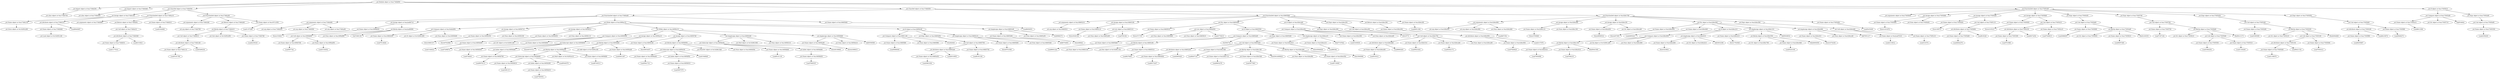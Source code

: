 strict digraph  {
<_ast.alias object at 0xa17484750>;
<_ast.Import object at 0xa17484250>;
<_ast.alias object at 0xa17484d50>;
<_ast.Import object at 0xa174840d0>;
<_ast.Store object at 0x10295c290>;
<_ast.Name object at 0xa17484150>;
<_ast.Load object at 0x10295c1d0>;
<_ast.Name object at 0xa174849d0>;
<_ast.Attribute object at 0xa17484310>;
Load8940987;
<_ast.Assign object at 0xa17484190>;
<_ast.arguments object at 0xa17484990>;
<_ast.Name object at 0xa17484f10>;
Load1177914;
<_ast.Attribute object at 0xa174845d0>;
Load6153821;
<_ast.Call object at 0xa17484e10>;
<_ast.Return object at 0xa17484f50>;
<_ast.Name object at 0xa17484910>;
Load2344666;
<_ast.FunctionDef object at 0xa17484a10>;
<_ast.arg object at 0xa17484790>;
<_ast.arguments object at 0xa174843d0>;
<_ast.Name object at 0xa17484110>;
Load5191799;
<_ast.Attribute object at 0xa174841d0>;
Load3269236;
<_ast.Call object at 0xa17484810>;
<_ast.Sub object at 0x10295cd50>;
<_ast.Name object at 0xa174847d0>;
Load2239325;
<_ast.BinOp object at 0xa17484410>;
<_ast.Return object at 0xa174842d0>;
<_ast.Name object at 0xa167c1050>;
Load1157289;
<_ast.FunctionDef object at 0xa17484c90>;
<_ast.ClassDef object at 0xa17484550>;
<_ast.arg object at 0xa17484450>;
<_ast.arg object at 0xa17484590>;
<_ast.arg object at 0xa17484ad0>;
<_ast.arguments object at 0xa17484490>;
<_ast.Name object at 0xa1899b650>;
Store153643;
<_ast.Name object at 0xa189947d0>;
Load597744;
<_ast.Name object at 0xa1899ad50>;
Load3154552;
<_ast.Call object at 0xa18994b90>;
<_ast.Num object at 0xa1899af90>;
<_ast.BinOp object at 0xa2aa86990>;
Sub7490138;
<_ast.Assign object at 0xa2ae86710>;
<_ast.Name object at 0xa189b5e50>;
Load7514826;
<_ast.Gt object at 0x102961d90>;
<_ast.Num object at 0xa168560d0>;
<_ast.Compare object at 0xa16ab2d50>;
<_ast.Name object at 0xa16856350>;
Store3660107;
<_ast.Num object at 0xa16856190>;
<_ast.Assign object at 0xa16856710>;
<_ast.Name object at 0xa16856650>;
Store9762886;
<_ast.Num object at 0xa16856110>;
<_ast.Assign object at 0xa16856f10>;
<_ast.Name object at 0xa16856490>;
Load1344023;
<_ast.LtE object at 0x102961cd0>;
<_ast.Name object at 0xa16856890>;
Load7298874;
<_ast.Compare object at 0xa16856590>;
<_ast.Name object at 0xa16856050>;
Load728263;
<_ast.Name object at 0xa16856790>;
Load9878113;
<_ast.Index object at 0xa168564d0>;
<_ast.Subscript object at 0xa16856850>;
Store9374731;
<_ast.Name object at 0xa16856610>;
Load189115;
<_ast.Name object at 0xa16856d10>;
Load7565551;
<_ast.Index object at 0xa16856290>;
<_ast.Subscript object at 0xa168566d0>;
Load9540079;
<_ast.Mult object at 0x10295ce10>;
<_ast.Name object at 0xa16856fd0>;
Load8740513;
<_ast.BinOp object at 0xa16856250>;
<_ast.Add object at 0x10295cc90>;
<_ast.Name object at 0xa16856ad0>;
Load2821267;
<_ast.BinOp object at 0xa16856dd0>;
<_ast.Assign object at 0xa16856a10>;
<_ast.Name object at 0xa168561d0>;
Store6834457;
<_ast.Name object at 0xa16856e90>;
Load5841721;
<_ast.Name object at 0xa16856910>;
Load3907575;
<_ast.Index object at 0xa16856f50>;
<_ast.Subscript object at 0xa16856c50>;
Load1548848;
<_ast.FloorDiv object at 0x1029615d0>;
<_ast.Num object at 0xa16856550>;
<_ast.BinOp object at 0xa16856950>;
<_ast.Assign object at 0xa168567d0>;
<_ast.Name object at 0xa16856b90>;
Load8141130;
<_ast.Name object at 0xa16856b50>;
Load7806535;
<_ast.Index object at 0xa16856d90>;
<_ast.Subscript object at 0xa16856e50>;
Store6109965;
<_ast.Mod object at 0x102961090>;
<_ast.Num object at 0xa16856310>;
<_ast.AugAssign object at 0xa168563d0>;
<_ast.Name object at 0xa16856a90>;
Store2369815;
<_ast.Num object at 0xa16856410>;
<_ast.AugAssign object at 0xa168569d0>;
Add5558589;
<_ast.While object at 0xa16856c10>;
<_ast.Name object at 0xa16865fd0>;
Load5686000;
<_ast.Num object at 0xa16865f90>;
<_ast.Compare object at 0xa189911d0>;
Gt2282640;
<_ast.Name object at 0xa16865e50>;
Load3861004;
<_ast.Attribute object at 0xa168652d0>;
Load4510955;
<_ast.Name object at 0xa16865750>;
Load6181336;
<_ast.Call object at 0xa16865790>;
<_ast.Expr object at 0xa16865d50>;
<_ast.Name object at 0xa16865690>;
Store9701090;
<_ast.Num object at 0xa168655d0>;
<_ast.AugAssign object at 0xa16865e10>;
Add6754661;
<_ast.If object at 0xa16856cd0>;
<_ast.Name object at 0xa16865490>;
Store98642;
<_ast.Num object at 0xa16865a50>;
<_ast.AugAssign object at 0xa16865cd0>;
Sub9988373;
<_ast.While object at 0xa1899ac10>;
<_ast.Name object at 0xa168659d0>;
Load9050051;
<_ast.FunctionDef object at 0xa17484ed0>;
<_ast.arg object at 0xa16865f10>;
<_ast.arguments object at 0xa16865210>;
<_ast.Name object at 0xa16865c10>;
Store3026184;
<_ast.Num object at 0xa16865a90>;
<_ast.List object at 0xa16865310>;
Load700184;
<_ast.Assign object at 0xa16865190>;
<_ast.Name object at 0xa16865910>;
Store371730;
<_ast.Num object at 0xa16865bd0>;
<_ast.Num object at 0xa16865610>;
<_ast.List object at 0xa18994950>;
Load3776610;
<_ast.Name object at 0xa168656d0>;
Load8061222;
<_ast.Num object at 0xa16865150>;
<_ast.Pow object at 0x102961150>;
<_ast.Name object at 0xa16865510>;
Load8278461;
<_ast.BinOp object at 0xa16865c90>;
<_ast.Compare object at 0xa16865ed0>;
Gt2594734;
<_ast.Name object at 0xa16865850>;
Load6373247;
<_ast.Attribute object at 0xa16865250>;
Load2665420;
<_ast.Name object at 0xa32fec3d0>;
Load8207141;
<_ast.Name object at 0xa32fec710>;
Load9603276;
<_ast.Name object at 0xa32fec5d0>;
Load3977963;
<_ast.BinOp object at 0xa32fec1d0>;
FloorDiv2499824;
<_ast.Num object at 0xa32fecf90>;
<_ast.Name object at 0xa32fec050>;
Load9719060;
<_ast.BinOp object at 0xa32fec490>;
Pow3565996;
<_ast.Call object at 0xa16865450>;
<_ast.Expr object at 0xa168650d0>;
<_ast.Name object at 0xa32fec810>;
Store5094628;
<_ast.Name object at 0xa32fece10>;
Load86362;
<_ast.AugAssign object at 0xa32feca10>;
Mod7747842;
<_ast.If object at 0xa16865550>;
<_ast.For object at 0xa16865d90>;
<_ast.Name object at 0xa32fec090>;
Load3345839;
<_ast.Num object at 0xa32feced0>;
<_ast.Compare object at 0xa32fece50>;
Gt619773;
<_ast.Name object at 0xa32fece90>;
Load533012;
<_ast.Attribute object at 0xa32fecdd0>;
Load8860283;
<_ast.Name object at 0xa32fec510>;
Load5923202;
<_ast.Name object at 0xa32fec2d0>;
Load5202173;
<_ast.Num object at 0xa32feca90>;
<_ast.Call object at 0xa32fec750>;
<_ast.Expr object at 0xa32fec290>;
<_ast.If object at 0xa32fec4d0>;
<_ast.Name object at 0xa32fec950>;
Load7826625;
<_ast.Attribute object at 0xa32fec650>;
Load2317678;
<_ast.Call object at 0xa32feca50>;
<_ast.Expr object at 0xa32fec250>;
<_ast.Name object at 0xa32fec450>;
Load667352;
<_ast.Return object at 0xa32fec390>;
<_ast.Name object at 0xa32fecc90>;
Load9951384;
<_ast.FunctionDef object at 0xa16865990>;
<_ast.arg object at 0xa32fecf50>;
<_ast.arg object at 0xa32fec990>;
<_ast.Num object at 0xa32fec8d0>;
<_ast.arguments object at 0xa32fec690>;
<_ast.Name object at 0xa32fecc10>;
Store3765860;
<_ast.Num object at 0xa32fec190>;
<_ast.Assign object at 0xa32fecfd0>;
<_ast.Name object at 0xa32fecb50>;
Store9958534;
<_ast.Str object at 0xa32fecad0>;
<_ast.Assign object at 0xa32fecc50>;
<_ast.Name object at 0xa32fecd50>;
Store207393;
<_ast.Name object at 0xa32fec6d0>;
Load2805241;
<_ast.Name object at 0xa32fecf10>;
Load7904086;
<_ast.Name object at 0xa32fec910>;
Load766219;
<_ast.BinOp object at 0xa32fec150>;
Mod5041595;
<_ast.Eq object at 0x102961a90>;
<_ast.Num object at 0xa32fecd90>;
<_ast.Compare object at 0xa32fec850>;
<_ast.Name object at 0xa32fecb90>;
Store323903;
<_ast.Str object at 0xa32fecb10>;
<_ast.AugAssign object at 0xa32fec610>;
Add3832286;
<_ast.If object at 0xa32fec210>;
<_ast.Name object at 0xa32fec410>;
Store1762848;
<_ast.Str object at 0xa32fec790>;
<_ast.Name object at 0xa32fec9d0>;
Load5243195;
<_ast.BinOp object at 0xa32fec550>;
Mod4083650;
<_ast.AugAssign object at 0xa32fec310>;
Add5938932;
<_ast.Name object at 0xa32fecd10>;
Store3374438;
<_ast.Num object at 0xa32feccd0>;
<_ast.AugAssign object at 0xa32fec890>;
Add7851217;
<_ast.For object at 0xa32fec0d0>;
<_ast.Name object at 0xa2aa87d10>;
Load2133812;
<_ast.Name object at 0xa17005c10>;
Load310374;
<_ast.Call object at 0xa32fecbd0>;
<_ast.Expr object at 0xa32fec590>;
<_ast.Name object at 0xa17005490>;
Load5435409;
<_ast.FunctionDef object at 0xa32fec7d0>;
<_ast.ClassDef object at 0xa17484050>;
<_ast.arguments object at 0xa17005650>;
<_ast.Name object at 0xa17005990>;
Store1431878;
<_ast.Num object at 0xa17005b50>;
<_ast.Assign object at 0xa17005d90>;
<_ast.Name object at 0xa17005d50>;
Store188757;
<_ast.Name object at 0xa170054d0>;
Load4844279;
<_ast.Attribute object at 0xa17005690>;
Load918326;
<_ast.Call object at 0xa17005110>;
<_ast.Assign object at 0xa17005ed0>;
<_ast.Name object at 0xa17005950>;
Store2335221;
<_ast.Name object at 0xa17005390>;
Load701988;
<_ast.Attribute object at 0xa17005c50>;
Load9473254;
<_ast.Name object at 0xa17005a10>;
Load7528815;
<_ast.Call object at 0xa17005410>;
<_ast.Assign object at 0xa170058d0>;
<_ast.Name object at 0xa17005890>;
Load3886097;
<_ast.Str object at 0xa17005850>;
<_ast.Name object at 0xa17005810>;
Load9097280;
<_ast.BinOp object at 0xa17005ad0>;
Mod1230353;
<_ast.Call object at 0xa17005dd0>;
<_ast.Expr object at 0xa17005e50>;
<_ast.Name object at 0xa17005750>;
Load7187164;
<_ast.Str object at 0xa17005610>;
<_ast.Name object at 0xa17005550>;
Load1664254;
<_ast.Name object at 0xa17005510>;
Load1140265;
<_ast.Call object at 0xa170055d0>;
<_ast.BinOp object at 0xa170056d0>;
Mod5413173;
<_ast.Call object at 0xa17005790>;
<_ast.Expr object at 0xa170057d0>;
<_ast.Name object at 0xa17005290>;
Load3385090;
<_ast.Str object at 0xa17005210>;
<_ast.Name object at 0xa170050d0>;
Load1108070;
<_ast.Attribute object at 0xa17005150>;
Load9421154;
<_ast.Name object at 0xa17005090>;
Load7593412;
<_ast.Call object at 0xa17005190>;
<_ast.BinOp object at 0xa17005250>;
Mod2904666;
<_ast.Call object at 0xa170053d0>;
<_ast.Expr object at 0xa17005450>;
<_ast.Name object at 0xa17005f90>;
Load6455867;
<_ast.Attribute object at 0xa17005c90>;
Load8219074;
<_ast.Name object at 0xa17005fd0>;
Load5848273;
<_ast.Call object at 0xa170059d0>;
<_ast.Expr object at 0xa17005050>;
<_ast.FunctionDef object at 0xa17005cd0>;
<_ast.Name object at 0xa17005e10>;
Load8613398;
<_ast.Str object at 0xa17005710>;
<_ast.Compare object at 0xa170052d0>;
Eq9534842;
<_ast.Name object at 0xa17005350>;
Load2359200;
<_ast.Call object at 0xa17005e90>;
<_ast.Expr object at 0xa17005a90>;
<_ast.If object at 0xa17005910>;
<_ast.Module object at 0xa17484850>;
<_ast.Import object at 0xa17484250> -> <_ast.alias object at 0xa17484750>;
<_ast.Import object at 0xa174840d0> -> <_ast.alias object at 0xa17484d50>;
<_ast.Name object at 0xa17484150> -> <_ast.Store object at 0x10295c290>;
<_ast.Name object at 0xa174849d0> -> <_ast.Load object at 0x10295c1d0>;
<_ast.Attribute object at 0xa17484310> -> <_ast.Name object at 0xa174849d0>;
<_ast.Attribute object at 0xa17484310> -> Load8940987;
<_ast.Assign object at 0xa17484190> -> <_ast.Name object at 0xa17484150>;
<_ast.Assign object at 0xa17484190> -> <_ast.Attribute object at 0xa17484310>;
<_ast.Name object at 0xa17484f10> -> Load1177914;
<_ast.Attribute object at 0xa174845d0> -> <_ast.Name object at 0xa17484f10>;
<_ast.Attribute object at 0xa174845d0> -> Load6153821;
<_ast.Call object at 0xa17484e10> -> <_ast.Attribute object at 0xa174845d0>;
<_ast.Return object at 0xa17484f50> -> <_ast.Call object at 0xa17484e10>;
<_ast.Name object at 0xa17484910> -> Load2344666;
<_ast.FunctionDef object at 0xa17484a10> -> <_ast.arguments object at 0xa17484990>;
<_ast.FunctionDef object at 0xa17484a10> -> <_ast.Return object at 0xa17484f50>;
<_ast.FunctionDef object at 0xa17484a10> -> <_ast.Name object at 0xa17484910>;
<_ast.arguments object at 0xa174843d0> -> <_ast.arg object at 0xa17484790>;
<_ast.Name object at 0xa17484110> -> Load5191799;
<_ast.Attribute object at 0xa174841d0> -> <_ast.Name object at 0xa17484110>;
<_ast.Attribute object at 0xa174841d0> -> Load3269236;
<_ast.Call object at 0xa17484810> -> <_ast.Attribute object at 0xa174841d0>;
<_ast.Name object at 0xa174847d0> -> Load2239325;
<_ast.BinOp object at 0xa17484410> -> <_ast.Call object at 0xa17484810>;
<_ast.BinOp object at 0xa17484410> -> <_ast.Sub object at 0x10295cd50>;
<_ast.BinOp object at 0xa17484410> -> <_ast.Name object at 0xa174847d0>;
<_ast.Return object at 0xa174842d0> -> <_ast.BinOp object at 0xa17484410>;
<_ast.Name object at 0xa167c1050> -> Load1157289;
<_ast.FunctionDef object at 0xa17484c90> -> <_ast.arguments object at 0xa174843d0>;
<_ast.FunctionDef object at 0xa17484c90> -> <_ast.Return object at 0xa174842d0>;
<_ast.FunctionDef object at 0xa17484c90> -> <_ast.Name object at 0xa167c1050>;
<_ast.ClassDef object at 0xa17484550> -> <_ast.Assign object at 0xa17484190>;
<_ast.ClassDef object at 0xa17484550> -> <_ast.FunctionDef object at 0xa17484a10>;
<_ast.ClassDef object at 0xa17484550> -> <_ast.FunctionDef object at 0xa17484c90>;
<_ast.arguments object at 0xa17484490> -> <_ast.arg object at 0xa17484450>;
<_ast.arguments object at 0xa17484490> -> <_ast.arg object at 0xa17484590>;
<_ast.arguments object at 0xa17484490> -> <_ast.arg object at 0xa17484ad0>;
<_ast.Name object at 0xa1899b650> -> Store153643;
<_ast.Name object at 0xa189947d0> -> Load597744;
<_ast.Name object at 0xa1899ad50> -> Load3154552;
<_ast.Call object at 0xa18994b90> -> <_ast.Name object at 0xa189947d0>;
<_ast.Call object at 0xa18994b90> -> <_ast.Name object at 0xa1899ad50>;
<_ast.BinOp object at 0xa2aa86990> -> <_ast.Call object at 0xa18994b90>;
<_ast.BinOp object at 0xa2aa86990> -> Sub7490138;
<_ast.BinOp object at 0xa2aa86990> -> <_ast.Num object at 0xa1899af90>;
<_ast.Assign object at 0xa2ae86710> -> <_ast.Name object at 0xa1899b650>;
<_ast.Assign object at 0xa2ae86710> -> <_ast.BinOp object at 0xa2aa86990>;
<_ast.Name object at 0xa189b5e50> -> Load7514826;
<_ast.Compare object at 0xa16ab2d50> -> <_ast.Name object at 0xa189b5e50>;
<_ast.Compare object at 0xa16ab2d50> -> <_ast.Gt object at 0x102961d90>;
<_ast.Compare object at 0xa16ab2d50> -> <_ast.Num object at 0xa168560d0>;
<_ast.Name object at 0xa16856350> -> Store3660107;
<_ast.Assign object at 0xa16856710> -> <_ast.Name object at 0xa16856350>;
<_ast.Assign object at 0xa16856710> -> <_ast.Num object at 0xa16856190>;
<_ast.Name object at 0xa16856650> -> Store9762886;
<_ast.Assign object at 0xa16856f10> -> <_ast.Name object at 0xa16856650>;
<_ast.Assign object at 0xa16856f10> -> <_ast.Num object at 0xa16856110>;
<_ast.Name object at 0xa16856490> -> Load1344023;
<_ast.Name object at 0xa16856890> -> Load7298874;
<_ast.Compare object at 0xa16856590> -> <_ast.Name object at 0xa16856490>;
<_ast.Compare object at 0xa16856590> -> <_ast.LtE object at 0x102961cd0>;
<_ast.Compare object at 0xa16856590> -> <_ast.Name object at 0xa16856890>;
<_ast.Name object at 0xa16856050> -> Load728263;
<_ast.Name object at 0xa16856790> -> Load9878113;
<_ast.Index object at 0xa168564d0> -> <_ast.Name object at 0xa16856790>;
<_ast.Subscript object at 0xa16856850> -> <_ast.Name object at 0xa16856050>;
<_ast.Subscript object at 0xa16856850> -> <_ast.Index object at 0xa168564d0>;
<_ast.Subscript object at 0xa16856850> -> Store9374731;
<_ast.Name object at 0xa16856610> -> Load189115;
<_ast.Name object at 0xa16856d10> -> Load7565551;
<_ast.Index object at 0xa16856290> -> <_ast.Name object at 0xa16856d10>;
<_ast.Subscript object at 0xa168566d0> -> <_ast.Name object at 0xa16856610>;
<_ast.Subscript object at 0xa168566d0> -> <_ast.Index object at 0xa16856290>;
<_ast.Subscript object at 0xa168566d0> -> Load9540079;
<_ast.Name object at 0xa16856fd0> -> Load8740513;
<_ast.BinOp object at 0xa16856250> -> <_ast.Subscript object at 0xa168566d0>;
<_ast.BinOp object at 0xa16856250> -> <_ast.Mult object at 0x10295ce10>;
<_ast.BinOp object at 0xa16856250> -> <_ast.Name object at 0xa16856fd0>;
<_ast.Name object at 0xa16856ad0> -> Load2821267;
<_ast.BinOp object at 0xa16856dd0> -> <_ast.BinOp object at 0xa16856250>;
<_ast.BinOp object at 0xa16856dd0> -> <_ast.Add object at 0x10295cc90>;
<_ast.BinOp object at 0xa16856dd0> -> <_ast.Name object at 0xa16856ad0>;
<_ast.Assign object at 0xa16856a10> -> <_ast.Subscript object at 0xa16856850>;
<_ast.Assign object at 0xa16856a10> -> <_ast.BinOp object at 0xa16856dd0>;
<_ast.Name object at 0xa168561d0> -> Store6834457;
<_ast.Name object at 0xa16856e90> -> Load5841721;
<_ast.Name object at 0xa16856910> -> Load3907575;
<_ast.Index object at 0xa16856f50> -> <_ast.Name object at 0xa16856910>;
<_ast.Subscript object at 0xa16856c50> -> <_ast.Name object at 0xa16856e90>;
<_ast.Subscript object at 0xa16856c50> -> <_ast.Index object at 0xa16856f50>;
<_ast.Subscript object at 0xa16856c50> -> Load1548848;
<_ast.BinOp object at 0xa16856950> -> <_ast.Subscript object at 0xa16856c50>;
<_ast.BinOp object at 0xa16856950> -> <_ast.FloorDiv object at 0x1029615d0>;
<_ast.BinOp object at 0xa16856950> -> <_ast.Num object at 0xa16856550>;
<_ast.Assign object at 0xa168567d0> -> <_ast.Name object at 0xa168561d0>;
<_ast.Assign object at 0xa168567d0> -> <_ast.BinOp object at 0xa16856950>;
<_ast.Name object at 0xa16856b90> -> Load8141130;
<_ast.Name object at 0xa16856b50> -> Load7806535;
<_ast.Index object at 0xa16856d90> -> <_ast.Name object at 0xa16856b50>;
<_ast.Subscript object at 0xa16856e50> -> <_ast.Name object at 0xa16856b90>;
<_ast.Subscript object at 0xa16856e50> -> <_ast.Index object at 0xa16856d90>;
<_ast.Subscript object at 0xa16856e50> -> Store6109965;
<_ast.AugAssign object at 0xa168563d0> -> <_ast.Subscript object at 0xa16856e50>;
<_ast.AugAssign object at 0xa168563d0> -> <_ast.Mod object at 0x102961090>;
<_ast.AugAssign object at 0xa168563d0> -> <_ast.Num object at 0xa16856310>;
<_ast.Name object at 0xa16856a90> -> Store2369815;
<_ast.AugAssign object at 0xa168569d0> -> <_ast.Name object at 0xa16856a90>;
<_ast.AugAssign object at 0xa168569d0> -> Add5558589;
<_ast.AugAssign object at 0xa168569d0> -> <_ast.Num object at 0xa16856410>;
<_ast.While object at 0xa16856c10> -> <_ast.Compare object at 0xa16856590>;
<_ast.While object at 0xa16856c10> -> <_ast.Assign object at 0xa16856a10>;
<_ast.While object at 0xa16856c10> -> <_ast.Assign object at 0xa168567d0>;
<_ast.While object at 0xa16856c10> -> <_ast.AugAssign object at 0xa168563d0>;
<_ast.While object at 0xa16856c10> -> <_ast.AugAssign object at 0xa168569d0>;
<_ast.Name object at 0xa16865fd0> -> Load5686000;
<_ast.Compare object at 0xa189911d0> -> <_ast.Name object at 0xa16865fd0>;
<_ast.Compare object at 0xa189911d0> -> Gt2282640;
<_ast.Compare object at 0xa189911d0> -> <_ast.Num object at 0xa16865f90>;
<_ast.Name object at 0xa16865e50> -> Load3861004;
<_ast.Attribute object at 0xa168652d0> -> <_ast.Name object at 0xa16865e50>;
<_ast.Attribute object at 0xa168652d0> -> Load4510955;
<_ast.Name object at 0xa16865750> -> Load6181336;
<_ast.Call object at 0xa16865790> -> <_ast.Attribute object at 0xa168652d0>;
<_ast.Call object at 0xa16865790> -> <_ast.Name object at 0xa16865750>;
<_ast.Expr object at 0xa16865d50> -> <_ast.Call object at 0xa16865790>;
<_ast.Name object at 0xa16865690> -> Store9701090;
<_ast.AugAssign object at 0xa16865e10> -> <_ast.Name object at 0xa16865690>;
<_ast.AugAssign object at 0xa16865e10> -> Add6754661;
<_ast.AugAssign object at 0xa16865e10> -> <_ast.Num object at 0xa168655d0>;
<_ast.If object at 0xa16856cd0> -> <_ast.Compare object at 0xa189911d0>;
<_ast.If object at 0xa16856cd0> -> <_ast.Expr object at 0xa16865d50>;
<_ast.If object at 0xa16856cd0> -> <_ast.AugAssign object at 0xa16865e10>;
<_ast.Name object at 0xa16865490> -> Store98642;
<_ast.AugAssign object at 0xa16865cd0> -> <_ast.Name object at 0xa16865490>;
<_ast.AugAssign object at 0xa16865cd0> -> Sub9988373;
<_ast.AugAssign object at 0xa16865cd0> -> <_ast.Num object at 0xa16865a50>;
<_ast.While object at 0xa1899ac10> -> <_ast.Compare object at 0xa16ab2d50>;
<_ast.While object at 0xa1899ac10> -> <_ast.Assign object at 0xa16856710>;
<_ast.While object at 0xa1899ac10> -> <_ast.Assign object at 0xa16856f10>;
<_ast.While object at 0xa1899ac10> -> <_ast.While object at 0xa16856c10>;
<_ast.While object at 0xa1899ac10> -> <_ast.If object at 0xa16856cd0>;
<_ast.While object at 0xa1899ac10> -> <_ast.AugAssign object at 0xa16865cd0>;
<_ast.Name object at 0xa168659d0> -> Load9050051;
<_ast.FunctionDef object at 0xa17484ed0> -> <_ast.arguments object at 0xa17484490>;
<_ast.FunctionDef object at 0xa17484ed0> -> <_ast.Assign object at 0xa2ae86710>;
<_ast.FunctionDef object at 0xa17484ed0> -> <_ast.While object at 0xa1899ac10>;
<_ast.FunctionDef object at 0xa17484ed0> -> <_ast.Name object at 0xa168659d0>;
<_ast.arguments object at 0xa16865210> -> <_ast.arg object at 0xa16865f10>;
<_ast.Name object at 0xa16865c10> -> Store3026184;
<_ast.List object at 0xa16865310> -> <_ast.Num object at 0xa16865a90>;
<_ast.List object at 0xa16865310> -> Load700184;
<_ast.Assign object at 0xa16865190> -> <_ast.Name object at 0xa16865c10>;
<_ast.Assign object at 0xa16865190> -> <_ast.List object at 0xa16865310>;
<_ast.Name object at 0xa16865910> -> Store371730;
<_ast.List object at 0xa18994950> -> <_ast.Num object at 0xa16865bd0>;
<_ast.List object at 0xa18994950> -> <_ast.Num object at 0xa16865610>;
<_ast.List object at 0xa18994950> -> Load3776610;
<_ast.Name object at 0xa168656d0> -> Load8061222;
<_ast.Name object at 0xa16865510> -> Load8278461;
<_ast.BinOp object at 0xa16865c90> -> <_ast.Num object at 0xa16865150>;
<_ast.BinOp object at 0xa16865c90> -> <_ast.Pow object at 0x102961150>;
<_ast.BinOp object at 0xa16865c90> -> <_ast.Name object at 0xa16865510>;
<_ast.Compare object at 0xa16865ed0> -> <_ast.Name object at 0xa168656d0>;
<_ast.Compare object at 0xa16865ed0> -> Gt2594734;
<_ast.Compare object at 0xa16865ed0> -> <_ast.BinOp object at 0xa16865c90>;
<_ast.Name object at 0xa16865850> -> Load6373247;
<_ast.Attribute object at 0xa16865250> -> <_ast.Name object at 0xa16865850>;
<_ast.Attribute object at 0xa16865250> -> Load2665420;
<_ast.Name object at 0xa32fec3d0> -> Load8207141;
<_ast.Name object at 0xa32fec710> -> Load9603276;
<_ast.Name object at 0xa32fec5d0> -> Load3977963;
<_ast.BinOp object at 0xa32fec1d0> -> <_ast.Name object at 0xa32fec710>;
<_ast.BinOp object at 0xa32fec1d0> -> FloorDiv2499824;
<_ast.BinOp object at 0xa32fec1d0> -> <_ast.Name object at 0xa32fec5d0>;
<_ast.Name object at 0xa32fec050> -> Load9719060;
<_ast.BinOp object at 0xa32fec490> -> <_ast.Num object at 0xa32fecf90>;
<_ast.BinOp object at 0xa32fec490> -> Pow3565996;
<_ast.BinOp object at 0xa32fec490> -> <_ast.Name object at 0xa32fec050>;
<_ast.Call object at 0xa16865450> -> <_ast.Attribute object at 0xa16865250>;
<_ast.Call object at 0xa16865450> -> <_ast.Name object at 0xa32fec3d0>;
<_ast.Call object at 0xa16865450> -> <_ast.BinOp object at 0xa32fec1d0>;
<_ast.Call object at 0xa16865450> -> <_ast.BinOp object at 0xa32fec490>;
<_ast.Expr object at 0xa168650d0> -> <_ast.Call object at 0xa16865450>;
<_ast.Name object at 0xa32fec810> -> Store5094628;
<_ast.Name object at 0xa32fece10> -> Load86362;
<_ast.AugAssign object at 0xa32feca10> -> <_ast.Name object at 0xa32fec810>;
<_ast.AugAssign object at 0xa32feca10> -> Mod7747842;
<_ast.AugAssign object at 0xa32feca10> -> <_ast.Name object at 0xa32fece10>;
<_ast.If object at 0xa16865550> -> <_ast.Compare object at 0xa16865ed0>;
<_ast.If object at 0xa16865550> -> <_ast.Expr object at 0xa168650d0>;
<_ast.If object at 0xa16865550> -> <_ast.AugAssign object at 0xa32feca10>;
<_ast.For object at 0xa16865d90> -> <_ast.Name object at 0xa16865910>;
<_ast.For object at 0xa16865d90> -> <_ast.List object at 0xa18994950>;
<_ast.For object at 0xa16865d90> -> <_ast.If object at 0xa16865550>;
<_ast.Name object at 0xa32fec090> -> Load3345839;
<_ast.Compare object at 0xa32fece50> -> <_ast.Name object at 0xa32fec090>;
<_ast.Compare object at 0xa32fece50> -> Gt619773;
<_ast.Compare object at 0xa32fece50> -> <_ast.Num object at 0xa32feced0>;
<_ast.Name object at 0xa32fece90> -> Load533012;
<_ast.Attribute object at 0xa32fecdd0> -> <_ast.Name object at 0xa32fece90>;
<_ast.Attribute object at 0xa32fecdd0> -> Load8860283;
<_ast.Name object at 0xa32fec510> -> Load5923202;
<_ast.Name object at 0xa32fec2d0> -> Load5202173;
<_ast.Call object at 0xa32fec750> -> <_ast.Attribute object at 0xa32fecdd0>;
<_ast.Call object at 0xa32fec750> -> <_ast.Name object at 0xa32fec510>;
<_ast.Call object at 0xa32fec750> -> <_ast.Name object at 0xa32fec2d0>;
<_ast.Call object at 0xa32fec750> -> <_ast.Num object at 0xa32feca90>;
<_ast.Expr object at 0xa32fec290> -> <_ast.Call object at 0xa32fec750>;
<_ast.If object at 0xa32fec4d0> -> <_ast.Compare object at 0xa32fece50>;
<_ast.If object at 0xa32fec4d0> -> <_ast.Expr object at 0xa32fec290>;
<_ast.Name object at 0xa32fec950> -> Load7826625;
<_ast.Attribute object at 0xa32fec650> -> <_ast.Name object at 0xa32fec950>;
<_ast.Attribute object at 0xa32fec650> -> Load2317678;
<_ast.Call object at 0xa32feca50> -> <_ast.Attribute object at 0xa32fec650>;
<_ast.Expr object at 0xa32fec250> -> <_ast.Call object at 0xa32feca50>;
<_ast.Name object at 0xa32fec450> -> Load667352;
<_ast.Return object at 0xa32fec390> -> <_ast.Name object at 0xa32fec450>;
<_ast.Name object at 0xa32fecc90> -> Load9951384;
<_ast.FunctionDef object at 0xa16865990> -> <_ast.arguments object at 0xa16865210>;
<_ast.FunctionDef object at 0xa16865990> -> <_ast.Assign object at 0xa16865190>;
<_ast.FunctionDef object at 0xa16865990> -> <_ast.For object at 0xa16865d90>;
<_ast.FunctionDef object at 0xa16865990> -> <_ast.If object at 0xa32fec4d0>;
<_ast.FunctionDef object at 0xa16865990> -> <_ast.Expr object at 0xa32fec250>;
<_ast.FunctionDef object at 0xa16865990> -> <_ast.Return object at 0xa32fec390>;
<_ast.FunctionDef object at 0xa16865990> -> <_ast.Name object at 0xa32fecc90>;
<_ast.arguments object at 0xa32fec690> -> <_ast.arg object at 0xa32fecf50>;
<_ast.arguments object at 0xa32fec690> -> <_ast.arg object at 0xa32fec990>;
<_ast.arguments object at 0xa32fec690> -> <_ast.Num object at 0xa32fec8d0>;
<_ast.Name object at 0xa32fecc10> -> Store3765860;
<_ast.Assign object at 0xa32fecfd0> -> <_ast.Name object at 0xa32fecc10>;
<_ast.Assign object at 0xa32fecfd0> -> <_ast.Num object at 0xa32fec190>;
<_ast.Name object at 0xa32fecb50> -> Store9958534;
<_ast.Assign object at 0xa32fecc50> -> <_ast.Name object at 0xa32fecb50>;
<_ast.Assign object at 0xa32fecc50> -> <_ast.Str object at 0xa32fecad0>;
<_ast.Name object at 0xa32fecd50> -> Store207393;
<_ast.Name object at 0xa32fec6d0> -> Load2805241;
<_ast.Name object at 0xa32fecf10> -> Load7904086;
<_ast.Name object at 0xa32fec910> -> Load766219;
<_ast.BinOp object at 0xa32fec150> -> <_ast.Name object at 0xa32fecf10>;
<_ast.BinOp object at 0xa32fec150> -> Mod5041595;
<_ast.BinOp object at 0xa32fec150> -> <_ast.Name object at 0xa32fec910>;
<_ast.Compare object at 0xa32fec850> -> <_ast.BinOp object at 0xa32fec150>;
<_ast.Compare object at 0xa32fec850> -> <_ast.Eq object at 0x102961a90>;
<_ast.Compare object at 0xa32fec850> -> <_ast.Num object at 0xa32fecd90>;
<_ast.Name object at 0xa32fecb90> -> Store323903;
<_ast.AugAssign object at 0xa32fec610> -> <_ast.Name object at 0xa32fecb90>;
<_ast.AugAssign object at 0xa32fec610> -> Add3832286;
<_ast.AugAssign object at 0xa32fec610> -> <_ast.Str object at 0xa32fecb10>;
<_ast.If object at 0xa32fec210> -> <_ast.Compare object at 0xa32fec850>;
<_ast.If object at 0xa32fec210> -> <_ast.AugAssign object at 0xa32fec610>;
<_ast.Name object at 0xa32fec410> -> Store1762848;
<_ast.Name object at 0xa32fec9d0> -> Load5243195;
<_ast.BinOp object at 0xa32fec550> -> <_ast.Str object at 0xa32fec790>;
<_ast.BinOp object at 0xa32fec550> -> Mod4083650;
<_ast.BinOp object at 0xa32fec550> -> <_ast.Name object at 0xa32fec9d0>;
<_ast.AugAssign object at 0xa32fec310> -> <_ast.Name object at 0xa32fec410>;
<_ast.AugAssign object at 0xa32fec310> -> Add5938932;
<_ast.AugAssign object at 0xa32fec310> -> <_ast.BinOp object at 0xa32fec550>;
<_ast.Name object at 0xa32fecd10> -> Store3374438;
<_ast.AugAssign object at 0xa32fec890> -> <_ast.Name object at 0xa32fecd10>;
<_ast.AugAssign object at 0xa32fec890> -> Add7851217;
<_ast.AugAssign object at 0xa32fec890> -> <_ast.Num object at 0xa32feccd0>;
<_ast.For object at 0xa32fec0d0> -> <_ast.Name object at 0xa32fecd50>;
<_ast.For object at 0xa32fec0d0> -> <_ast.Name object at 0xa32fec6d0>;
<_ast.For object at 0xa32fec0d0> -> <_ast.If object at 0xa32fec210>;
<_ast.For object at 0xa32fec0d0> -> <_ast.AugAssign object at 0xa32fec310>;
<_ast.For object at 0xa32fec0d0> -> <_ast.AugAssign object at 0xa32fec890>;
<_ast.Name object at 0xa2aa87d10> -> Load2133812;
<_ast.Name object at 0xa17005c10> -> Load310374;
<_ast.Call object at 0xa32fecbd0> -> <_ast.Name object at 0xa2aa87d10>;
<_ast.Call object at 0xa32fecbd0> -> <_ast.Name object at 0xa17005c10>;
<_ast.Expr object at 0xa32fec590> -> <_ast.Call object at 0xa32fecbd0>;
<_ast.Name object at 0xa17005490> -> Load5435409;
<_ast.FunctionDef object at 0xa32fec7d0> -> <_ast.arguments object at 0xa32fec690>;
<_ast.FunctionDef object at 0xa32fec7d0> -> <_ast.Assign object at 0xa32fecfd0>;
<_ast.FunctionDef object at 0xa32fec7d0> -> <_ast.Assign object at 0xa32fecc50>;
<_ast.FunctionDef object at 0xa32fec7d0> -> <_ast.For object at 0xa32fec0d0>;
<_ast.FunctionDef object at 0xa32fec7d0> -> <_ast.Expr object at 0xa32fec590>;
<_ast.FunctionDef object at 0xa32fec7d0> -> <_ast.Name object at 0xa17005490>;
<_ast.ClassDef object at 0xa17484050> -> <_ast.FunctionDef object at 0xa17484ed0>;
<_ast.ClassDef object at 0xa17484050> -> <_ast.FunctionDef object at 0xa16865990>;
<_ast.ClassDef object at 0xa17484050> -> <_ast.FunctionDef object at 0xa32fec7d0>;
<_ast.Name object at 0xa17005990> -> Store1431878;
<_ast.Assign object at 0xa17005d90> -> <_ast.Name object at 0xa17005990>;
<_ast.Assign object at 0xa17005d90> -> <_ast.Num object at 0xa17005b50>;
<_ast.Name object at 0xa17005d50> -> Store188757;
<_ast.Name object at 0xa170054d0> -> Load4844279;
<_ast.Attribute object at 0xa17005690> -> <_ast.Name object at 0xa170054d0>;
<_ast.Attribute object at 0xa17005690> -> Load918326;
<_ast.Call object at 0xa17005110> -> <_ast.Attribute object at 0xa17005690>;
<_ast.Assign object at 0xa17005ed0> -> <_ast.Name object at 0xa17005d50>;
<_ast.Assign object at 0xa17005ed0> -> <_ast.Call object at 0xa17005110>;
<_ast.Name object at 0xa17005950> -> Store2335221;
<_ast.Name object at 0xa17005390> -> Load701988;
<_ast.Attribute object at 0xa17005c50> -> <_ast.Name object at 0xa17005390>;
<_ast.Attribute object at 0xa17005c50> -> Load9473254;
<_ast.Name object at 0xa17005a10> -> Load7528815;
<_ast.Call object at 0xa17005410> -> <_ast.Attribute object at 0xa17005c50>;
<_ast.Call object at 0xa17005410> -> <_ast.Name object at 0xa17005a10>;
<_ast.Assign object at 0xa170058d0> -> <_ast.Name object at 0xa17005950>;
<_ast.Assign object at 0xa170058d0> -> <_ast.Call object at 0xa17005410>;
<_ast.Name object at 0xa17005890> -> Load3886097;
<_ast.Name object at 0xa17005810> -> Load9097280;
<_ast.BinOp object at 0xa17005ad0> -> <_ast.Str object at 0xa17005850>;
<_ast.BinOp object at 0xa17005ad0> -> Mod1230353;
<_ast.BinOp object at 0xa17005ad0> -> <_ast.Name object at 0xa17005810>;
<_ast.Call object at 0xa17005dd0> -> <_ast.Name object at 0xa17005890>;
<_ast.Call object at 0xa17005dd0> -> <_ast.BinOp object at 0xa17005ad0>;
<_ast.Expr object at 0xa17005e50> -> <_ast.Call object at 0xa17005dd0>;
<_ast.Name object at 0xa17005750> -> Load7187164;
<_ast.Name object at 0xa17005550> -> Load1664254;
<_ast.Name object at 0xa17005510> -> Load1140265;
<_ast.Call object at 0xa170055d0> -> <_ast.Name object at 0xa17005550>;
<_ast.Call object at 0xa170055d0> -> <_ast.Name object at 0xa17005510>;
<_ast.BinOp object at 0xa170056d0> -> <_ast.Str object at 0xa17005610>;
<_ast.BinOp object at 0xa170056d0> -> Mod5413173;
<_ast.BinOp object at 0xa170056d0> -> <_ast.Call object at 0xa170055d0>;
<_ast.Call object at 0xa17005790> -> <_ast.Name object at 0xa17005750>;
<_ast.Call object at 0xa17005790> -> <_ast.BinOp object at 0xa170056d0>;
<_ast.Expr object at 0xa170057d0> -> <_ast.Call object at 0xa17005790>;
<_ast.Name object at 0xa17005290> -> Load3385090;
<_ast.Name object at 0xa170050d0> -> Load1108070;
<_ast.Attribute object at 0xa17005150> -> <_ast.Name object at 0xa170050d0>;
<_ast.Attribute object at 0xa17005150> -> Load9421154;
<_ast.Name object at 0xa17005090> -> Load7593412;
<_ast.Call object at 0xa17005190> -> <_ast.Attribute object at 0xa17005150>;
<_ast.Call object at 0xa17005190> -> <_ast.Name object at 0xa17005090>;
<_ast.BinOp object at 0xa17005250> -> <_ast.Str object at 0xa17005210>;
<_ast.BinOp object at 0xa17005250> -> Mod2904666;
<_ast.BinOp object at 0xa17005250> -> <_ast.Call object at 0xa17005190>;
<_ast.Call object at 0xa170053d0> -> <_ast.Name object at 0xa17005290>;
<_ast.Call object at 0xa170053d0> -> <_ast.BinOp object at 0xa17005250>;
<_ast.Expr object at 0xa17005450> -> <_ast.Call object at 0xa170053d0>;
<_ast.Name object at 0xa17005f90> -> Load6455867;
<_ast.Attribute object at 0xa17005c90> -> <_ast.Name object at 0xa17005f90>;
<_ast.Attribute object at 0xa17005c90> -> Load8219074;
<_ast.Name object at 0xa17005fd0> -> Load5848273;
<_ast.Call object at 0xa170059d0> -> <_ast.Attribute object at 0xa17005c90>;
<_ast.Call object at 0xa170059d0> -> <_ast.Name object at 0xa17005fd0>;
<_ast.Expr object at 0xa17005050> -> <_ast.Call object at 0xa170059d0>;
<_ast.FunctionDef object at 0xa17005cd0> -> <_ast.arguments object at 0xa17005650>;
<_ast.FunctionDef object at 0xa17005cd0> -> <_ast.Assign object at 0xa17005d90>;
<_ast.FunctionDef object at 0xa17005cd0> -> <_ast.Assign object at 0xa17005ed0>;
<_ast.FunctionDef object at 0xa17005cd0> -> <_ast.Assign object at 0xa170058d0>;
<_ast.FunctionDef object at 0xa17005cd0> -> <_ast.Expr object at 0xa17005e50>;
<_ast.FunctionDef object at 0xa17005cd0> -> <_ast.Expr object at 0xa170057d0>;
<_ast.FunctionDef object at 0xa17005cd0> -> <_ast.Expr object at 0xa17005450>;
<_ast.FunctionDef object at 0xa17005cd0> -> <_ast.Expr object at 0xa17005050>;
<_ast.Name object at 0xa17005e10> -> Load8613398;
<_ast.Compare object at 0xa170052d0> -> <_ast.Name object at 0xa17005e10>;
<_ast.Compare object at 0xa170052d0> -> Eq9534842;
<_ast.Compare object at 0xa170052d0> -> <_ast.Str object at 0xa17005710>;
<_ast.Name object at 0xa17005350> -> Load2359200;
<_ast.Call object at 0xa17005e90> -> <_ast.Name object at 0xa17005350>;
<_ast.Expr object at 0xa17005a90> -> <_ast.Call object at 0xa17005e90>;
<_ast.If object at 0xa17005910> -> <_ast.Compare object at 0xa170052d0>;
<_ast.If object at 0xa17005910> -> <_ast.Expr object at 0xa17005a90>;
<_ast.Module object at 0xa17484850> -> <_ast.Import object at 0xa17484250>;
<_ast.Module object at 0xa17484850> -> <_ast.Import object at 0xa174840d0>;
<_ast.Module object at 0xa17484850> -> <_ast.ClassDef object at 0xa17484550>;
<_ast.Module object at 0xa17484850> -> <_ast.ClassDef object at 0xa17484050>;
<_ast.Module object at 0xa17484850> -> <_ast.FunctionDef object at 0xa17005cd0>;
<_ast.Module object at 0xa17484850> -> <_ast.If object at 0xa17005910>;
}
